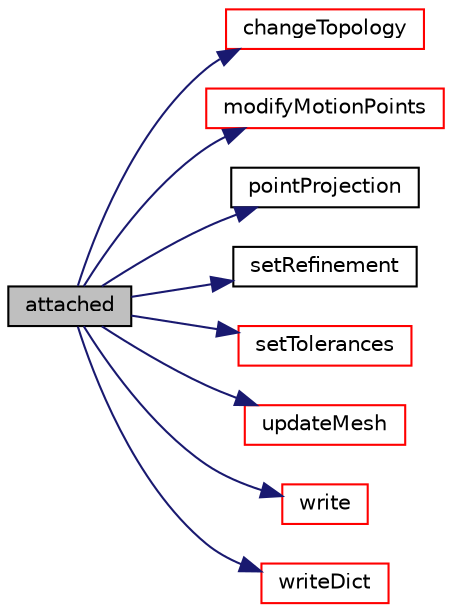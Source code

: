 digraph "attached"
{
  bgcolor="transparent";
  edge [fontname="Helvetica",fontsize="10",labelfontname="Helvetica",labelfontsize="10"];
  node [fontname="Helvetica",fontsize="10",shape=record];
  rankdir="LR";
  Node1 [label="attached",height=0.2,width=0.4,color="black", fillcolor="grey75", style="filled", fontcolor="black"];
  Node1 -> Node2 [color="midnightblue",fontsize="10",style="solid",fontname="Helvetica"];
  Node2 [label="changeTopology",height=0.2,width=0.4,color="red",URL="$a02417.html#a068d5efab18f428fe0fd6c1e962420a2",tooltip="Check for topology change. "];
  Node1 -> Node3 [color="midnightblue",fontsize="10",style="solid",fontname="Helvetica"];
  Node3 [label="modifyMotionPoints",height=0.2,width=0.4,color="red",URL="$a02417.html#a4a962b56dd7cf30972c468258fa888e5",tooltip="Modify motion points to comply with the topological change. "];
  Node1 -> Node4 [color="midnightblue",fontsize="10",style="solid",fontname="Helvetica"];
  Node4 [label="pointProjection",height=0.2,width=0.4,color="black",URL="$a02417.html#a400e93fef7036c0e614b3f7e77b5b3c8",tooltip="Return projected points for a slave patch. "];
  Node1 -> Node5 [color="midnightblue",fontsize="10",style="solid",fontname="Helvetica"];
  Node5 [label="setRefinement",height=0.2,width=0.4,color="black",URL="$a02417.html#a973595f02e8e92d2733079b6623ae33a",tooltip="Insert the layer addition/removal instructions. "];
  Node1 -> Node6 [color="midnightblue",fontsize="10",style="solid",fontname="Helvetica"];
  Node6 [label="setTolerances",height=0.2,width=0.4,color="red",URL="$a02417.html#a2bc7d056737d685d6f9fe9f6268cde77",tooltip="Set the tolerances from the values in a dictionary. "];
  Node1 -> Node7 [color="midnightblue",fontsize="10",style="solid",fontname="Helvetica"];
  Node7 [label="updateMesh",height=0.2,width=0.4,color="red",URL="$a02417.html#ad57565956fd4064299f4bd3c4eebb1d4",tooltip="Force recalculation of locally stored data on topological change. "];
  Node1 -> Node8 [color="midnightblue",fontsize="10",style="solid",fontname="Helvetica"];
  Node8 [label="write",height=0.2,width=0.4,color="red",URL="$a02417.html#a0941061ad5a26be83b4107d05750ace6",tooltip="Write. "];
  Node1 -> Node9 [color="midnightblue",fontsize="10",style="solid",fontname="Helvetica"];
  Node9 [label="writeDict",height=0.2,width=0.4,color="red",URL="$a02417.html#af77027c10b89b764f28cf777c66c4be6",tooltip="Write dictionary. "];
}
